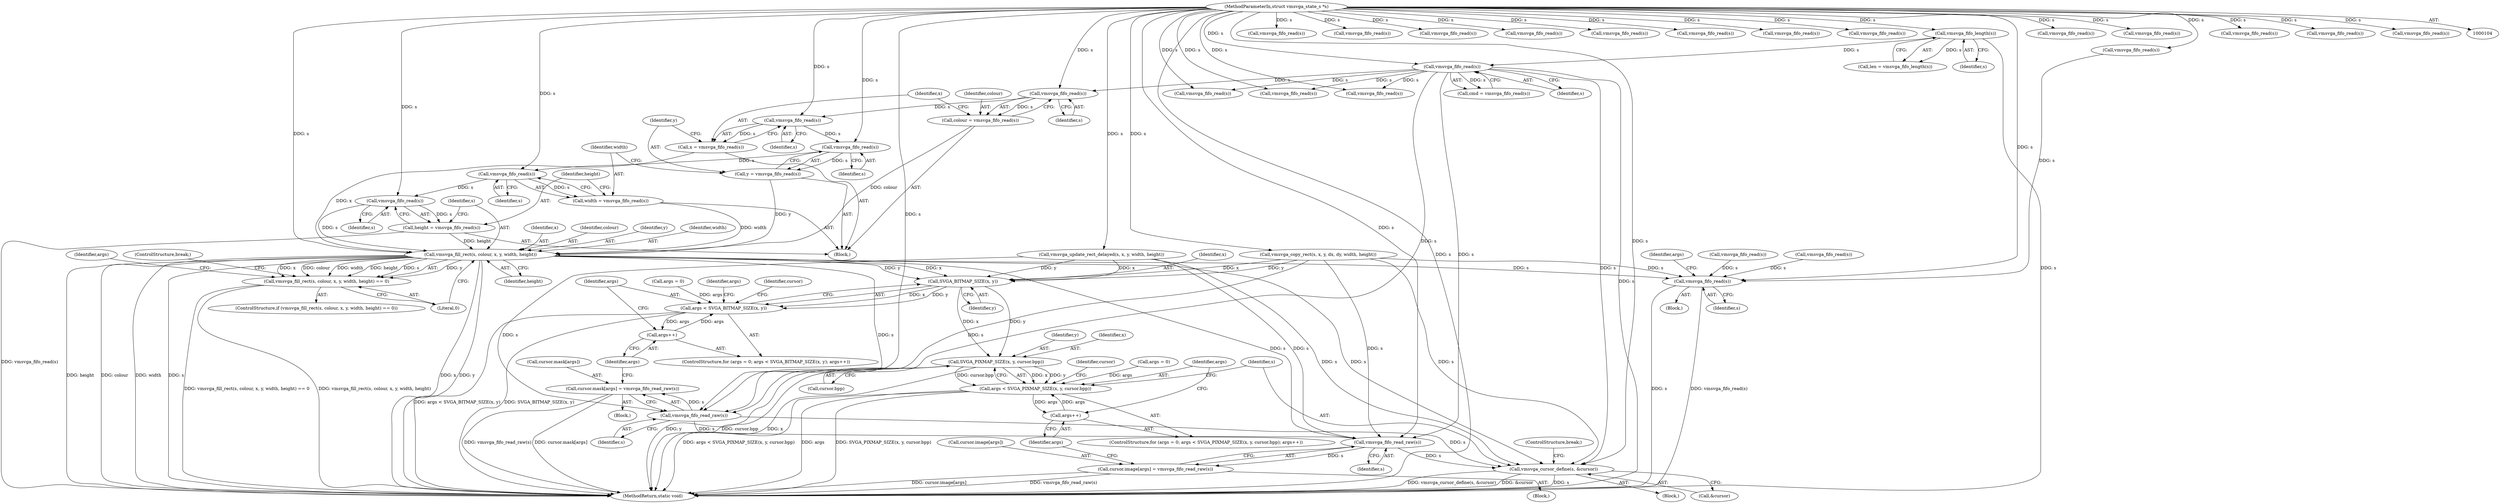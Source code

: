 digraph "0_qemu_167d97a3def77ee2dbf6e908b0ecbfe2103977db@API" {
"1000194" [label="(Call,vmsvga_fifo_read(s))"];
"1000145" [label="(Call,vmsvga_fifo_read(s))"];
"1000125" [label="(Call,vmsvga_fifo_length(s))"];
"1000105" [label="(MethodParameterIn,struct vmsvga_state_s *s)"];
"1000192" [label="(Call,colour = vmsvga_fifo_read(s))"];
"1000214" [label="(Call,vmsvga_fill_rect(s, colour, x, y, width, height))"];
"1000213" [label="(Call,vmsvga_fill_rect(s, colour, x, y, width, height) == 0)"];
"1000391" [label="(Call,SVGA_BITMAP_SIZE(x, y))"];
"1000389" [label="(Call,args < SVGA_BITMAP_SIZE(x, y))"];
"1000394" [label="(Call,args++)"];
"1000411" [label="(Call,SVGA_PIXMAP_SIZE(x, y, cursor.bpp))"];
"1000409" [label="(Call,args < SVGA_PIXMAP_SIZE(x, y, cursor.bpp))"];
"1000417" [label="(Call,args++)"];
"1000403" [label="(Call,vmsvga_fifo_read_raw(s))"];
"1000397" [label="(Call,cursor.mask[args] = vmsvga_fifo_read_raw(s))"];
"1000426" [label="(Call,vmsvga_fifo_read_raw(s))"];
"1000420" [label="(Call,cursor.image[args] = vmsvga_fifo_read_raw(s))"];
"1000428" [label="(Call,vmsvga_cursor_define(s, &cursor))"];
"1000525" [label="(Call,vmsvga_fifo_read(s))"];
"1000198" [label="(Call,vmsvga_fifo_read(s))"];
"1000196" [label="(Call,x = vmsvga_fifo_read(s))"];
"1000202" [label="(Call,vmsvga_fifo_read(s))"];
"1000200" [label="(Call,y = vmsvga_fifo_read(s))"];
"1000206" [label="(Call,vmsvga_fifo_read(s))"];
"1000204" [label="(Call,width = vmsvga_fifo_read(s))"];
"1000210" [label="(Call,vmsvga_fifo_read(s))"];
"1000208" [label="(Call,height = vmsvga_fifo_read(s))"];
"1000204" [label="(Call,width = vmsvga_fifo_read(s))"];
"1000400" [label="(Identifier,cursor)"];
"1000385" [label="(ControlStructure,for (args = 0; args < SVGA_BITMAP_SIZE(x, y); args++))"];
"1000523" [label="(Identifier,args)"];
"1000420" [label="(Call,cursor.image[args] = vmsvga_fifo_read_raw(s))"];
"1000252" [label="(Call,vmsvga_fifo_read(s))"];
"1000203" [label="(Identifier,s)"];
"1000492" [label="(Call,vmsvga_fifo_read(s))"];
"1000264" [label="(Call,vmsvga_copy_rect(s, x, y, dx, dy, width, height))"];
"1000406" [label="(Call,args = 0)"];
"1000386" [label="(Call,args = 0)"];
"1000417" [label="(Call,args++)"];
"1000201" [label="(Identifier,y)"];
"1000428" [label="(Call,vmsvga_cursor_define(s, &cursor))"];
"1000213" [label="(Call,vmsvga_fill_rect(s, colour, x, y, width, height) == 0)"];
"1000405" [label="(ControlStructure,for (args = 0; args < SVGA_PIXMAP_SIZE(x, y, cursor.bpp); args++))"];
"1000432" [label="(ControlStructure,break;)"];
"1000260" [label="(Call,vmsvga_fifo_read(s))"];
"1000175" [label="(Call,vmsvga_update_rect_delayed(s, x, y, width, height))"];
"1000225" [label="(Identifier,args)"];
"1000426" [label="(Call,vmsvga_fifo_read_raw(s))"];
"1000404" [label="(Identifier,s)"];
"1000199" [label="(Identifier,s)"];
"1000423" [label="(Identifier,cursor)"];
"1000165" [label="(Call,vmsvga_fifo_read(s))"];
"1000209" [label="(Identifier,height)"];
"1000173" [label="(Call,vmsvga_fifo_read(s))"];
"1000299" [label="(Call,vmsvga_fifo_read(s))"];
"1000526" [label="(Identifier,s)"];
"1000194" [label="(Call,vmsvga_fifo_read(s))"];
"1000329" [label="(Call,vmsvga_fifo_read(s))"];
"1000524" [label="(Block,)"];
"1000123" [label="(Call,len = vmsvga_fifo_length(s))"];
"1000212" [label="(ControlStructure,if (vmsvga_fill_rect(s, colour, x, y, width, height) == 0))"];
"1000429" [label="(Identifier,s)"];
"1000198" [label="(Call,vmsvga_fifo_read(s))"];
"1000105" [label="(MethodParameterIn,struct vmsvga_state_s *s)"];
"1000217" [label="(Identifier,x)"];
"1000418" [label="(Identifier,args)"];
"1000392" [label="(Identifier,x)"];
"1000419" [label="(Block,)"];
"1000410" [label="(Identifier,args)"];
"1000323" [label="(Call,vmsvga_fifo_read(s))"];
"1000412" [label="(Identifier,x)"];
"1000396" [label="(Block,)"];
"1000305" [label="(Call,vmsvga_fifo_read(s))"];
"1000549" [label="(MethodReturn,static void)"];
"1000216" [label="(Identifier,colour)"];
"1000393" [label="(Identifier,y)"];
"1000427" [label="(Identifier,s)"];
"1000169" [label="(Call,vmsvga_fifo_read(s))"];
"1000143" [label="(Call,cmd = vmsvga_fifo_read(s))"];
"1000161" [label="(Call,vmsvga_fifo_read(s))"];
"1000409" [label="(Call,args < SVGA_PIXMAP_SIZE(x, y, cursor.bpp))"];
"1000455" [label="(Call,vmsvga_fifo_read(s))"];
"1000200" [label="(Call,y = vmsvga_fifo_read(s))"];
"1000411" [label="(Call,SVGA_PIXMAP_SIZE(x, y, cursor.bpp))"];
"1000525" [label="(Call,vmsvga_fifo_read(s))"];
"1000195" [label="(Identifier,s)"];
"1000240" [label="(Call,vmsvga_fifo_read(s))"];
"1000211" [label="(Identifier,s)"];
"1000197" [label="(Identifier,x)"];
"1000126" [label="(Identifier,s)"];
"1000248" [label="(Call,vmsvga_fifo_read(s))"];
"1000244" [label="(Call,vmsvga_fifo_read(s))"];
"1000407" [label="(Identifier,args)"];
"1000146" [label="(Identifier,s)"];
"1000196" [label="(Call,x = vmsvga_fifo_read(s))"];
"1000293" [label="(Call,vmsvga_fifo_read(s))"];
"1000223" [label="(ControlStructure,break;)"];
"1000147" [label="(Block,)"];
"1000394" [label="(Call,args++)"];
"1000193" [label="(Identifier,colour)"];
"1000207" [label="(Identifier,s)"];
"1000391" [label="(Call,SVGA_BITMAP_SIZE(x, y))"];
"1000414" [label="(Call,cursor.bpp)"];
"1000192" [label="(Call,colour = vmsvga_fifo_read(s))"];
"1000321" [label="(Call,vmsvga_fifo_read(s))"];
"1000220" [label="(Identifier,height)"];
"1000313" [label="(Call,vmsvga_fifo_read(s))"];
"1000218" [label="(Identifier,y)"];
"1000389" [label="(Call,args < SVGA_BITMAP_SIZE(x, y))"];
"1000210" [label="(Call,vmsvga_fifo_read(s))"];
"1000390" [label="(Identifier,args)"];
"1000125" [label="(Call,vmsvga_fifo_length(s))"];
"1000256" [label="(Call,vmsvga_fifo_read(s))"];
"1000219" [label="(Identifier,width)"];
"1000145" [label="(Call,vmsvga_fifo_read(s))"];
"1000214" [label="(Call,vmsvga_fill_rect(s, colour, x, y, width, height))"];
"1000395" [label="(Identifier,args)"];
"1000397" [label="(Call,cursor.mask[args] = vmsvga_fifo_read_raw(s))"];
"1000205" [label="(Identifier,width)"];
"1000413" [label="(Identifier,y)"];
"1000221" [label="(Literal,0)"];
"1000215" [label="(Identifier,s)"];
"1000206" [label="(Call,vmsvga_fifo_read(s))"];
"1000430" [label="(Call,&cursor)"];
"1000421" [label="(Call,cursor.image[args])"];
"1000398" [label="(Call,cursor.mask[args])"];
"1000208" [label="(Call,height = vmsvga_fifo_read(s))"];
"1000202" [label="(Call,vmsvga_fifo_read(s))"];
"1000403" [label="(Call,vmsvga_fifo_read_raw(s))"];
"1000136" [label="(Block,)"];
"1000194" -> "1000192"  [label="AST: "];
"1000194" -> "1000195"  [label="CFG: "];
"1000195" -> "1000194"  [label="AST: "];
"1000192" -> "1000194"  [label="CFG: "];
"1000194" -> "1000192"  [label="DDG: s"];
"1000145" -> "1000194"  [label="DDG: s"];
"1000105" -> "1000194"  [label="DDG: s"];
"1000194" -> "1000198"  [label="DDG: s"];
"1000145" -> "1000143"  [label="AST: "];
"1000145" -> "1000146"  [label="CFG: "];
"1000146" -> "1000145"  [label="AST: "];
"1000143" -> "1000145"  [label="CFG: "];
"1000145" -> "1000549"  [label="DDG: s"];
"1000145" -> "1000143"  [label="DDG: s"];
"1000125" -> "1000145"  [label="DDG: s"];
"1000105" -> "1000145"  [label="DDG: s"];
"1000145" -> "1000161"  [label="DDG: s"];
"1000145" -> "1000240"  [label="DDG: s"];
"1000145" -> "1000293"  [label="DDG: s"];
"1000145" -> "1000403"  [label="DDG: s"];
"1000145" -> "1000426"  [label="DDG: s"];
"1000145" -> "1000428"  [label="DDG: s"];
"1000125" -> "1000123"  [label="AST: "];
"1000125" -> "1000126"  [label="CFG: "];
"1000126" -> "1000125"  [label="AST: "];
"1000123" -> "1000125"  [label="CFG: "];
"1000125" -> "1000549"  [label="DDG: s"];
"1000125" -> "1000123"  [label="DDG: s"];
"1000105" -> "1000125"  [label="DDG: s"];
"1000105" -> "1000104"  [label="AST: "];
"1000105" -> "1000549"  [label="DDG: s"];
"1000105" -> "1000161"  [label="DDG: s"];
"1000105" -> "1000165"  [label="DDG: s"];
"1000105" -> "1000169"  [label="DDG: s"];
"1000105" -> "1000173"  [label="DDG: s"];
"1000105" -> "1000175"  [label="DDG: s"];
"1000105" -> "1000198"  [label="DDG: s"];
"1000105" -> "1000202"  [label="DDG: s"];
"1000105" -> "1000206"  [label="DDG: s"];
"1000105" -> "1000210"  [label="DDG: s"];
"1000105" -> "1000214"  [label="DDG: s"];
"1000105" -> "1000240"  [label="DDG: s"];
"1000105" -> "1000244"  [label="DDG: s"];
"1000105" -> "1000248"  [label="DDG: s"];
"1000105" -> "1000252"  [label="DDG: s"];
"1000105" -> "1000256"  [label="DDG: s"];
"1000105" -> "1000260"  [label="DDG: s"];
"1000105" -> "1000264"  [label="DDG: s"];
"1000105" -> "1000293"  [label="DDG: s"];
"1000105" -> "1000299"  [label="DDG: s"];
"1000105" -> "1000305"  [label="DDG: s"];
"1000105" -> "1000313"  [label="DDG: s"];
"1000105" -> "1000321"  [label="DDG: s"];
"1000105" -> "1000323"  [label="DDG: s"];
"1000105" -> "1000329"  [label="DDG: s"];
"1000105" -> "1000403"  [label="DDG: s"];
"1000105" -> "1000426"  [label="DDG: s"];
"1000105" -> "1000428"  [label="DDG: s"];
"1000105" -> "1000525"  [label="DDG: s"];
"1000192" -> "1000147"  [label="AST: "];
"1000193" -> "1000192"  [label="AST: "];
"1000197" -> "1000192"  [label="CFG: "];
"1000192" -> "1000214"  [label="DDG: colour"];
"1000214" -> "1000213"  [label="AST: "];
"1000214" -> "1000220"  [label="CFG: "];
"1000215" -> "1000214"  [label="AST: "];
"1000216" -> "1000214"  [label="AST: "];
"1000217" -> "1000214"  [label="AST: "];
"1000218" -> "1000214"  [label="AST: "];
"1000219" -> "1000214"  [label="AST: "];
"1000220" -> "1000214"  [label="AST: "];
"1000221" -> "1000214"  [label="CFG: "];
"1000214" -> "1000549"  [label="DDG: colour"];
"1000214" -> "1000549"  [label="DDG: width"];
"1000214" -> "1000549"  [label="DDG: x"];
"1000214" -> "1000549"  [label="DDG: y"];
"1000214" -> "1000549"  [label="DDG: height"];
"1000214" -> "1000549"  [label="DDG: s"];
"1000214" -> "1000213"  [label="DDG: y"];
"1000214" -> "1000213"  [label="DDG: x"];
"1000214" -> "1000213"  [label="DDG: colour"];
"1000214" -> "1000213"  [label="DDG: width"];
"1000214" -> "1000213"  [label="DDG: height"];
"1000214" -> "1000213"  [label="DDG: s"];
"1000210" -> "1000214"  [label="DDG: s"];
"1000196" -> "1000214"  [label="DDG: x"];
"1000200" -> "1000214"  [label="DDG: y"];
"1000204" -> "1000214"  [label="DDG: width"];
"1000208" -> "1000214"  [label="DDG: height"];
"1000214" -> "1000391"  [label="DDG: x"];
"1000214" -> "1000391"  [label="DDG: y"];
"1000214" -> "1000403"  [label="DDG: s"];
"1000214" -> "1000426"  [label="DDG: s"];
"1000214" -> "1000428"  [label="DDG: s"];
"1000214" -> "1000525"  [label="DDG: s"];
"1000213" -> "1000212"  [label="AST: "];
"1000213" -> "1000221"  [label="CFG: "];
"1000221" -> "1000213"  [label="AST: "];
"1000223" -> "1000213"  [label="CFG: "];
"1000225" -> "1000213"  [label="CFG: "];
"1000213" -> "1000549"  [label="DDG: vmsvga_fill_rect(s, colour, x, y, width, height)"];
"1000213" -> "1000549"  [label="DDG: vmsvga_fill_rect(s, colour, x, y, width, height) == 0"];
"1000391" -> "1000389"  [label="AST: "];
"1000391" -> "1000393"  [label="CFG: "];
"1000392" -> "1000391"  [label="AST: "];
"1000393" -> "1000391"  [label="AST: "];
"1000389" -> "1000391"  [label="CFG: "];
"1000391" -> "1000389"  [label="DDG: x"];
"1000391" -> "1000389"  [label="DDG: y"];
"1000264" -> "1000391"  [label="DDG: x"];
"1000264" -> "1000391"  [label="DDG: y"];
"1000175" -> "1000391"  [label="DDG: x"];
"1000175" -> "1000391"  [label="DDG: y"];
"1000391" -> "1000411"  [label="DDG: x"];
"1000391" -> "1000411"  [label="DDG: y"];
"1000389" -> "1000385"  [label="AST: "];
"1000390" -> "1000389"  [label="AST: "];
"1000400" -> "1000389"  [label="CFG: "];
"1000407" -> "1000389"  [label="CFG: "];
"1000389" -> "1000549"  [label="DDG: args < SVGA_BITMAP_SIZE(x, y)"];
"1000389" -> "1000549"  [label="DDG: SVGA_BITMAP_SIZE(x, y)"];
"1000386" -> "1000389"  [label="DDG: args"];
"1000394" -> "1000389"  [label="DDG: args"];
"1000389" -> "1000394"  [label="DDG: args"];
"1000394" -> "1000385"  [label="AST: "];
"1000394" -> "1000395"  [label="CFG: "];
"1000395" -> "1000394"  [label="AST: "];
"1000390" -> "1000394"  [label="CFG: "];
"1000411" -> "1000409"  [label="AST: "];
"1000411" -> "1000414"  [label="CFG: "];
"1000412" -> "1000411"  [label="AST: "];
"1000413" -> "1000411"  [label="AST: "];
"1000414" -> "1000411"  [label="AST: "];
"1000409" -> "1000411"  [label="CFG: "];
"1000411" -> "1000549"  [label="DDG: x"];
"1000411" -> "1000549"  [label="DDG: cursor.bpp"];
"1000411" -> "1000549"  [label="DDG: y"];
"1000411" -> "1000409"  [label="DDG: x"];
"1000411" -> "1000409"  [label="DDG: y"];
"1000411" -> "1000409"  [label="DDG: cursor.bpp"];
"1000409" -> "1000405"  [label="AST: "];
"1000410" -> "1000409"  [label="AST: "];
"1000423" -> "1000409"  [label="CFG: "];
"1000429" -> "1000409"  [label="CFG: "];
"1000409" -> "1000549"  [label="DDG: SVGA_PIXMAP_SIZE(x, y, cursor.bpp)"];
"1000409" -> "1000549"  [label="DDG: args < SVGA_PIXMAP_SIZE(x, y, cursor.bpp)"];
"1000409" -> "1000549"  [label="DDG: args"];
"1000406" -> "1000409"  [label="DDG: args"];
"1000417" -> "1000409"  [label="DDG: args"];
"1000409" -> "1000417"  [label="DDG: args"];
"1000417" -> "1000405"  [label="AST: "];
"1000417" -> "1000418"  [label="CFG: "];
"1000418" -> "1000417"  [label="AST: "];
"1000410" -> "1000417"  [label="CFG: "];
"1000403" -> "1000397"  [label="AST: "];
"1000403" -> "1000404"  [label="CFG: "];
"1000404" -> "1000403"  [label="AST: "];
"1000397" -> "1000403"  [label="CFG: "];
"1000403" -> "1000397"  [label="DDG: s"];
"1000264" -> "1000403"  [label="DDG: s"];
"1000175" -> "1000403"  [label="DDG: s"];
"1000403" -> "1000426"  [label="DDG: s"];
"1000403" -> "1000428"  [label="DDG: s"];
"1000397" -> "1000396"  [label="AST: "];
"1000398" -> "1000397"  [label="AST: "];
"1000395" -> "1000397"  [label="CFG: "];
"1000397" -> "1000549"  [label="DDG: cursor.mask[args]"];
"1000397" -> "1000549"  [label="DDG: vmsvga_fifo_read_raw(s)"];
"1000426" -> "1000420"  [label="AST: "];
"1000426" -> "1000427"  [label="CFG: "];
"1000427" -> "1000426"  [label="AST: "];
"1000420" -> "1000426"  [label="CFG: "];
"1000426" -> "1000420"  [label="DDG: s"];
"1000264" -> "1000426"  [label="DDG: s"];
"1000175" -> "1000426"  [label="DDG: s"];
"1000426" -> "1000428"  [label="DDG: s"];
"1000420" -> "1000419"  [label="AST: "];
"1000421" -> "1000420"  [label="AST: "];
"1000418" -> "1000420"  [label="CFG: "];
"1000420" -> "1000549"  [label="DDG: vmsvga_fifo_read_raw(s)"];
"1000420" -> "1000549"  [label="DDG: cursor.image[args]"];
"1000428" -> "1000136"  [label="AST: "];
"1000428" -> "1000430"  [label="CFG: "];
"1000429" -> "1000428"  [label="AST: "];
"1000430" -> "1000428"  [label="AST: "];
"1000432" -> "1000428"  [label="CFG: "];
"1000428" -> "1000549"  [label="DDG: vmsvga_cursor_define(s, &cursor)"];
"1000428" -> "1000549"  [label="DDG: &cursor"];
"1000428" -> "1000549"  [label="DDG: s"];
"1000264" -> "1000428"  [label="DDG: s"];
"1000175" -> "1000428"  [label="DDG: s"];
"1000525" -> "1000524"  [label="AST: "];
"1000525" -> "1000526"  [label="CFG: "];
"1000526" -> "1000525"  [label="AST: "];
"1000523" -> "1000525"  [label="CFG: "];
"1000525" -> "1000549"  [label="DDG: vmsvga_fifo_read(s)"];
"1000525" -> "1000549"  [label="DDG: s"];
"1000455" -> "1000525"  [label="DDG: s"];
"1000264" -> "1000525"  [label="DDG: s"];
"1000492" -> "1000525"  [label="DDG: s"];
"1000329" -> "1000525"  [label="DDG: s"];
"1000198" -> "1000196"  [label="AST: "];
"1000198" -> "1000199"  [label="CFG: "];
"1000199" -> "1000198"  [label="AST: "];
"1000196" -> "1000198"  [label="CFG: "];
"1000198" -> "1000196"  [label="DDG: s"];
"1000198" -> "1000202"  [label="DDG: s"];
"1000196" -> "1000147"  [label="AST: "];
"1000197" -> "1000196"  [label="AST: "];
"1000201" -> "1000196"  [label="CFG: "];
"1000202" -> "1000200"  [label="AST: "];
"1000202" -> "1000203"  [label="CFG: "];
"1000203" -> "1000202"  [label="AST: "];
"1000200" -> "1000202"  [label="CFG: "];
"1000202" -> "1000200"  [label="DDG: s"];
"1000202" -> "1000206"  [label="DDG: s"];
"1000200" -> "1000147"  [label="AST: "];
"1000201" -> "1000200"  [label="AST: "];
"1000205" -> "1000200"  [label="CFG: "];
"1000206" -> "1000204"  [label="AST: "];
"1000206" -> "1000207"  [label="CFG: "];
"1000207" -> "1000206"  [label="AST: "];
"1000204" -> "1000206"  [label="CFG: "];
"1000206" -> "1000204"  [label="DDG: s"];
"1000206" -> "1000210"  [label="DDG: s"];
"1000204" -> "1000147"  [label="AST: "];
"1000205" -> "1000204"  [label="AST: "];
"1000209" -> "1000204"  [label="CFG: "];
"1000210" -> "1000208"  [label="AST: "];
"1000210" -> "1000211"  [label="CFG: "];
"1000211" -> "1000210"  [label="AST: "];
"1000208" -> "1000210"  [label="CFG: "];
"1000210" -> "1000208"  [label="DDG: s"];
"1000208" -> "1000147"  [label="AST: "];
"1000209" -> "1000208"  [label="AST: "];
"1000215" -> "1000208"  [label="CFG: "];
"1000208" -> "1000549"  [label="DDG: vmsvga_fifo_read(s)"];
}
